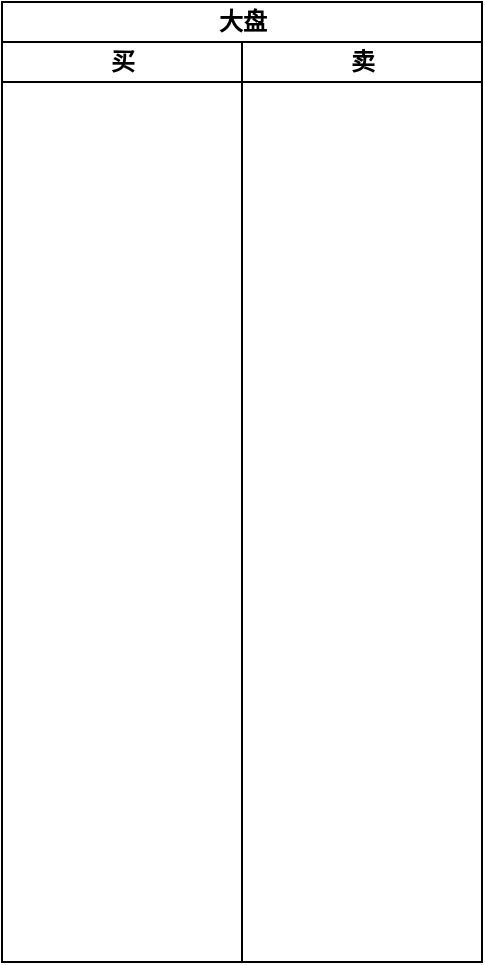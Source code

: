<mxfile version="14.2.4" type="github">
  <diagram id="QEkaDKNe5u3lcsSj1PU2" name="Page-1">
    <mxGraphModel dx="1422" dy="772" grid="1" gridSize="10" guides="1" tooltips="1" connect="1" arrows="1" fold="1" page="1" pageScale="1" pageWidth="827" pageHeight="1169" math="0" shadow="0">
      <root>
        <mxCell id="0" />
        <mxCell id="1" parent="0" />
        <mxCell id="sF3u-E_3Z-FlMxOM7Llp-1" value="大盘" style="swimlane;html=1;childLayout=stackLayout;resizeParent=1;resizeParentMax=0;startSize=20;" vertex="1" parent="1">
          <mxGeometry x="150" y="105" width="240" height="480" as="geometry">
            <mxRectangle x="150" y="105" width="60" height="20" as="alternateBounds" />
          </mxGeometry>
        </mxCell>
        <mxCell id="sF3u-E_3Z-FlMxOM7Llp-2" value="买" style="swimlane;html=1;startSize=20;" vertex="1" parent="sF3u-E_3Z-FlMxOM7Llp-1">
          <mxGeometry y="20" width="120" height="460" as="geometry" />
        </mxCell>
        <mxCell id="sF3u-E_3Z-FlMxOM7Llp-3" value="卖" style="swimlane;html=1;startSize=20;" vertex="1" parent="sF3u-E_3Z-FlMxOM7Llp-1">
          <mxGeometry x="120" y="20" width="120" height="460" as="geometry" />
        </mxCell>
      </root>
    </mxGraphModel>
  </diagram>
</mxfile>
